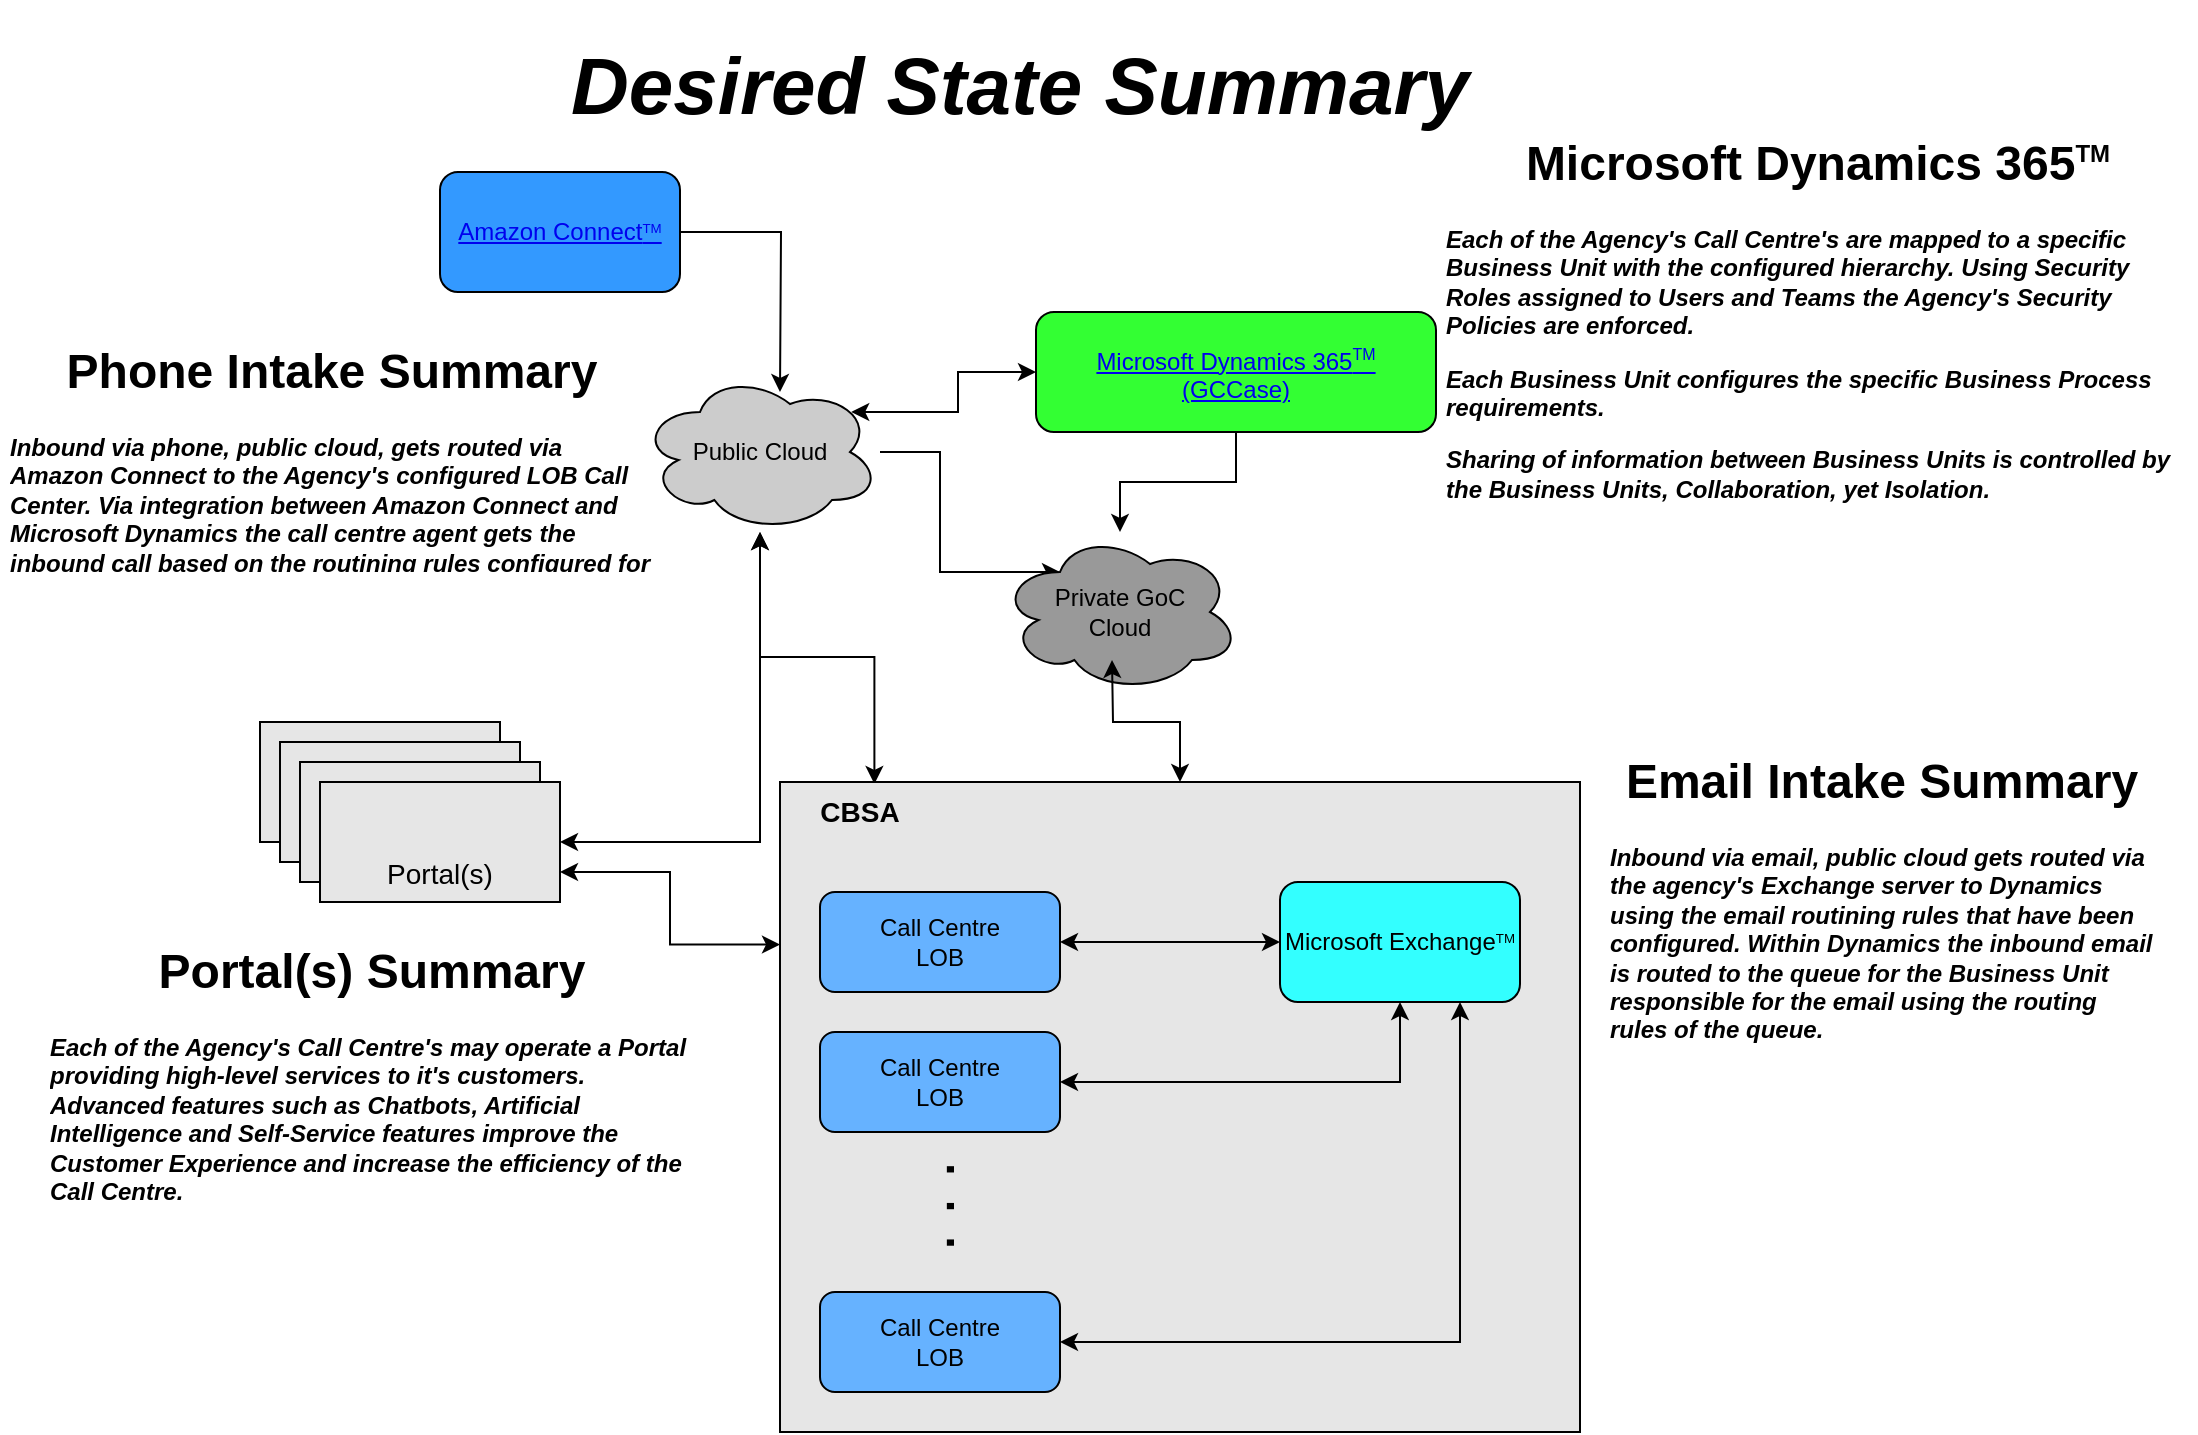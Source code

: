 <mxfile version="14.9.2" type="device"><diagram id="m71Z48oR1Y_u7vaLb84_" name="Page-1"><mxGraphModel dx="1117" dy="876" grid="1" gridSize="10" guides="1" tooltips="1" connect="1" arrows="1" fold="1" page="1" pageScale="1" pageWidth="1100" pageHeight="850" math="0" shadow="0"><root><mxCell id="0"/><mxCell id="1" parent="0"/><mxCell id="Eo9a_L9-U9a4IA_FUDGa-7" style="edgeStyle=orthogonalEdgeStyle;rounded=0;orthogonalLoop=1;jettySize=auto;html=1;entryX=0.25;entryY=0.25;entryDx=0;entryDy=0;entryPerimeter=0;" edge="1" parent="1" source="Eo9a_L9-U9a4IA_FUDGa-1" target="Eo9a_L9-U9a4IA_FUDGa-5"><mxGeometry relative="1" as="geometry"/></mxCell><mxCell id="Eo9a_L9-U9a4IA_FUDGa-32" style="edgeStyle=orthogonalEdgeStyle;rounded=0;orthogonalLoop=1;jettySize=auto;html=1;entryX=0.118;entryY=0.003;entryDx=0;entryDy=0;entryPerimeter=0;startArrow=classic;startFill=1;" edge="1" parent="1" source="Eo9a_L9-U9a4IA_FUDGa-1" target="Eo9a_L9-U9a4IA_FUDGa-8"><mxGeometry relative="1" as="geometry"/></mxCell><mxCell id="Eo9a_L9-U9a4IA_FUDGa-1" value="Public Cloud" style="ellipse;shape=cloud;whiteSpace=wrap;html=1;fillColor=#CCCCCC;" vertex="1" parent="1"><mxGeometry x="330" y="220" width="120" height="80" as="geometry"/></mxCell><mxCell id="Eo9a_L9-U9a4IA_FUDGa-3" style="edgeStyle=orthogonalEdgeStyle;rounded=0;orthogonalLoop=1;jettySize=auto;html=1;" edge="1" parent="1" source="Eo9a_L9-U9a4IA_FUDGa-2"><mxGeometry relative="1" as="geometry"><mxPoint x="400" y="230" as="targetPoint"/></mxGeometry></mxCell><mxCell id="Eo9a_L9-U9a4IA_FUDGa-2" value="&lt;a href=&quot;https://docs.aws.amazon.com/connect/latest/adminguide/what-is-amazon-connect.html&quot;&gt;Amazon Connect&lt;span style=&quot;font-size: 8px&quot;&gt;&lt;sup&gt;TM&lt;/sup&gt;&lt;/span&gt;&lt;/a&gt;" style="rounded=1;whiteSpace=wrap;html=1;fillColor=#3399FF;" vertex="1" parent="1"><mxGeometry x="230" y="120" width="120" height="60" as="geometry"/></mxCell><mxCell id="Eo9a_L9-U9a4IA_FUDGa-6" style="edgeStyle=orthogonalEdgeStyle;rounded=0;orthogonalLoop=1;jettySize=auto;html=1;" edge="1" parent="1" source="Eo9a_L9-U9a4IA_FUDGa-4" target="Eo9a_L9-U9a4IA_FUDGa-5"><mxGeometry relative="1" as="geometry"/></mxCell><mxCell id="Eo9a_L9-U9a4IA_FUDGa-26" style="edgeStyle=orthogonalEdgeStyle;rounded=0;orthogonalLoop=1;jettySize=auto;html=1;entryX=0.88;entryY=0.25;entryDx=0;entryDy=0;entryPerimeter=0;startArrow=classic;startFill=1;" edge="1" parent="1" source="Eo9a_L9-U9a4IA_FUDGa-4" target="Eo9a_L9-U9a4IA_FUDGa-1"><mxGeometry relative="1" as="geometry"/></mxCell><mxCell id="Eo9a_L9-U9a4IA_FUDGa-4" value="&lt;a href=&quot;https://dynamics.microsoft.com/en-ca/customer-service/overview/&quot;&gt;Microsoft Dynamics 365&lt;sup&gt;&lt;font style=&quot;font-size: 8px&quot;&gt;TM&lt;/font&gt;&lt;/sup&gt;&lt;br&gt;(GCCase)&lt;/a&gt;" style="rounded=1;whiteSpace=wrap;html=1;fillColor=#33FF33;" vertex="1" parent="1"><mxGeometry x="528" y="190" width="200" height="60" as="geometry"/></mxCell><mxCell id="Eo9a_L9-U9a4IA_FUDGa-5" value="Private GoC&lt;br&gt;Cloud" style="ellipse;shape=cloud;whiteSpace=wrap;html=1;fillColor=#999999;" vertex="1" parent="1"><mxGeometry x="510" y="300" width="120" height="80" as="geometry"/></mxCell><mxCell id="Eo9a_L9-U9a4IA_FUDGa-8" value="" style="rounded=0;whiteSpace=wrap;html=1;fillColor=#E6E6E6;" vertex="1" parent="1"><mxGeometry x="400" y="425" width="400" height="325" as="geometry"/></mxCell><mxCell id="Eo9a_L9-U9a4IA_FUDGa-10" value="&lt;b&gt;&lt;font style=&quot;font-size: 14px&quot;&gt;CBSA&lt;/font&gt;&lt;/b&gt;" style="text;html=1;strokeColor=none;fillColor=none;align=center;verticalAlign=middle;whiteSpace=wrap;rounded=0;" vertex="1" parent="1"><mxGeometry x="420" y="430" width="40" height="20" as="geometry"/></mxCell><mxCell id="Eo9a_L9-U9a4IA_FUDGa-13" style="edgeStyle=orthogonalEdgeStyle;rounded=0;orthogonalLoop=1;jettySize=auto;html=1;entryX=0;entryY=0.5;entryDx=0;entryDy=0;startArrow=classic;startFill=1;" edge="1" parent="1" source="Eo9a_L9-U9a4IA_FUDGa-11" target="Eo9a_L9-U9a4IA_FUDGa-12"><mxGeometry relative="1" as="geometry"/></mxCell><mxCell id="Eo9a_L9-U9a4IA_FUDGa-11" value="Call Centre&lt;br&gt;LOB" style="rounded=1;whiteSpace=wrap;html=1;fillColor=#66B2FF;" vertex="1" parent="1"><mxGeometry x="420" y="480" width="120" height="50" as="geometry"/></mxCell><mxCell id="Eo9a_L9-U9a4IA_FUDGa-27" style="edgeStyle=orthogonalEdgeStyle;rounded=0;orthogonalLoop=1;jettySize=auto;html=1;entryX=0.8;entryY=0.8;entryDx=0;entryDy=0;entryPerimeter=0;startArrow=classic;startFill=1;" edge="1" parent="1" source="Eo9a_L9-U9a4IA_FUDGa-8"><mxGeometry relative="1" as="geometry"><mxPoint x="610" y="505" as="sourcePoint"/><mxPoint x="566" y="364" as="targetPoint"/></mxGeometry></mxCell><mxCell id="Eo9a_L9-U9a4IA_FUDGa-12" value="Microsoft Exchange&lt;font style=&quot;font-size: 8px&quot;&gt;&lt;sup&gt;TM&lt;/sup&gt;&lt;/font&gt;" style="rounded=1;whiteSpace=wrap;html=1;fillColor=#33FFFF;" vertex="1" parent="1"><mxGeometry x="650" y="475" width="120" height="60" as="geometry"/></mxCell><mxCell id="Eo9a_L9-U9a4IA_FUDGa-16" style="edgeStyle=orthogonalEdgeStyle;rounded=0;orthogonalLoop=1;jettySize=auto;html=1;startArrow=classic;startFill=1;entryX=0.5;entryY=1;entryDx=0;entryDy=0;" edge="1" parent="1" source="Eo9a_L9-U9a4IA_FUDGa-14" target="Eo9a_L9-U9a4IA_FUDGa-12"><mxGeometry relative="1" as="geometry"><mxPoint x="790" y="510" as="targetPoint"/></mxGeometry></mxCell><mxCell id="Eo9a_L9-U9a4IA_FUDGa-14" value="Call Centre&lt;br&gt;LOB" style="rounded=1;whiteSpace=wrap;html=1;fillColor=#66B2FF;" vertex="1" parent="1"><mxGeometry x="420" y="550" width="120" height="50" as="geometry"/></mxCell><mxCell id="Eo9a_L9-U9a4IA_FUDGa-28" style="edgeStyle=orthogonalEdgeStyle;rounded=0;orthogonalLoop=1;jettySize=auto;html=1;entryX=0.75;entryY=1;entryDx=0;entryDy=0;startArrow=classic;startFill=1;" edge="1" parent="1" source="Eo9a_L9-U9a4IA_FUDGa-17" target="Eo9a_L9-U9a4IA_FUDGa-12"><mxGeometry relative="1" as="geometry"/></mxCell><mxCell id="Eo9a_L9-U9a4IA_FUDGa-17" value="Call Centre&lt;br&gt;LOB" style="rounded=1;whiteSpace=wrap;html=1;fillColor=#66B2FF;" vertex="1" parent="1"><mxGeometry x="420" y="680" width="120" height="50" as="geometry"/></mxCell><mxCell id="Eo9a_L9-U9a4IA_FUDGa-24" value="&lt;font style=&quot;font-size: 33px&quot;&gt;. . .&lt;/font&gt;" style="text;html=1;strokeColor=none;fillColor=none;align=center;verticalAlign=middle;whiteSpace=wrap;rounded=0;rotation=-90;" vertex="1" parent="1"><mxGeometry x="430" y="627" width="90" height="20" as="geometry"/></mxCell><mxCell id="Eo9a_L9-U9a4IA_FUDGa-29" value="&lt;h1 style=&quot;text-align: center&quot;&gt;Email Intake Summary&lt;/h1&gt;&lt;p&gt;&lt;b&gt;&lt;i&gt;Inbound via email, public cloud gets routed via the agency's Exchange server to Dynamics using the email routining rules that have been configured. Within Dynamics the inbound email is routed to the queue for the Business Unit responsible for the email using the routing rules of the queue.&lt;/i&gt;&lt;/b&gt;&lt;/p&gt;" style="text;html=1;strokeColor=none;fillColor=none;spacing=5;spacingTop=-20;whiteSpace=wrap;overflow=hidden;rounded=0;" vertex="1" parent="1"><mxGeometry x="810" y="405" width="280" height="215" as="geometry"/></mxCell><mxCell id="Eo9a_L9-U9a4IA_FUDGa-30" value="&lt;h1 style=&quot;text-align: center&quot;&gt;Phone Intake Summary&lt;/h1&gt;&lt;p&gt;&lt;b&gt;&lt;i&gt;Inbound via phone, public cloud, gets routed via Amazon Connect to the Agency's configured LOB Call Center. Via integration between Amazon Connect and Microsoft Dynamics the call centre agent gets the inbound call based on the routining rules configured for the LOB queue.&lt;/i&gt;&lt;/b&gt;&lt;/p&gt;" style="text;html=1;strokeColor=none;fillColor=none;spacing=5;spacingTop=-20;whiteSpace=wrap;overflow=hidden;rounded=0;" vertex="1" parent="1"><mxGeometry x="10" y="200" width="330" height="120" as="geometry"/></mxCell><mxCell id="Eo9a_L9-U9a4IA_FUDGa-33" value="&lt;i&gt;&lt;font style=&quot;font-size: 40px&quot;&gt;Desired State Summary&lt;/font&gt;&lt;/i&gt;" style="text;html=1;strokeColor=none;fillColor=none;align=center;verticalAlign=middle;whiteSpace=wrap;rounded=0;fontSize=60;fontStyle=1" vertex="1" parent="1"><mxGeometry x="160" y="60" width="720" height="20" as="geometry"/></mxCell><mxCell id="Eo9a_L9-U9a4IA_FUDGa-34" value="&lt;h1 style=&quot;text-align: center&quot;&gt;Microsoft Dynamics 365&lt;sup&gt;&lt;font style=&quot;font-size: 12px&quot;&gt;TM&lt;/font&gt;&lt;/sup&gt;&lt;/h1&gt;&lt;p&gt;&lt;i&gt;&lt;b&gt;Each of the Agency's Call Centre's are mapped to a specific Business Unit with the configured hierarchy. Using Security Roles assigned to Users and Teams the Agency's Security Policies are enforced.&lt;/b&gt;&lt;/i&gt;&lt;/p&gt;&lt;p&gt;&lt;i&gt;&lt;b&gt;Each Business Unit configures the specific Business Process requirements.&amp;nbsp;&lt;/b&gt;&lt;/i&gt;&lt;/p&gt;&lt;p&gt;&lt;i&gt;&lt;b&gt;Sharing of information between Business Units is controlled by the Business Units, Collaboration, yet Isolation.&lt;/b&gt;&lt;/i&gt;&lt;/p&gt;" style="text;html=1;strokeColor=none;fillColor=none;spacing=5;spacingTop=-20;whiteSpace=wrap;overflow=hidden;rounded=0;" vertex="1" parent="1"><mxGeometry x="728" y="90" width="380" height="210" as="geometry"/></mxCell><mxCell id="Eo9a_L9-U9a4IA_FUDGa-37" value="&lt;font style=&quot;font-size: 14px&quot;&gt;Portal(s)&lt;/font&gt;" style="rounded=0;whiteSpace=wrap;html=1;fontSize=60;fillColor=#E6E6E6;" vertex="1" parent="1"><mxGeometry x="140" y="395" width="120" height="60" as="geometry"/></mxCell><mxCell id="Eo9a_L9-U9a4IA_FUDGa-39" value="&lt;font style=&quot;font-size: 14px&quot;&gt;Portal(s)&lt;/font&gt;" style="rounded=0;whiteSpace=wrap;html=1;fontSize=60;fillColor=#E6E6E6;" vertex="1" parent="1"><mxGeometry x="150" y="405" width="120" height="60" as="geometry"/></mxCell><mxCell id="Eo9a_L9-U9a4IA_FUDGa-40" value="&lt;font style=&quot;font-size: 14px&quot;&gt;Portal(s)&lt;/font&gt;" style="rounded=0;whiteSpace=wrap;html=1;fontSize=60;fillColor=#E6E6E6;" vertex="1" parent="1"><mxGeometry x="160" y="415" width="120" height="60" as="geometry"/></mxCell><mxCell id="Eo9a_L9-U9a4IA_FUDGa-43" style="edgeStyle=orthogonalEdgeStyle;rounded=0;orthogonalLoop=1;jettySize=auto;html=1;fontSize=60;startArrow=classic;startFill=1;" edge="1" parent="1" source="Eo9a_L9-U9a4IA_FUDGa-41" target="Eo9a_L9-U9a4IA_FUDGa-1"><mxGeometry relative="1" as="geometry"/></mxCell><mxCell id="Eo9a_L9-U9a4IA_FUDGa-44" style="edgeStyle=orthogonalEdgeStyle;rounded=0;orthogonalLoop=1;jettySize=auto;html=1;exitX=1;exitY=0.75;exitDx=0;exitDy=0;entryX=0;entryY=0.25;entryDx=0;entryDy=0;fontSize=60;startArrow=classic;startFill=1;" edge="1" parent="1" source="Eo9a_L9-U9a4IA_FUDGa-41" target="Eo9a_L9-U9a4IA_FUDGa-8"><mxGeometry relative="1" as="geometry"/></mxCell><mxCell id="Eo9a_L9-U9a4IA_FUDGa-41" value="&lt;font style=&quot;font-size: 14px&quot;&gt;Portal(s)&lt;/font&gt;" style="rounded=0;whiteSpace=wrap;html=1;fontSize=60;fillColor=#E6E6E6;" vertex="1" parent="1"><mxGeometry x="170" y="425" width="120" height="60" as="geometry"/></mxCell><mxCell id="Eo9a_L9-U9a4IA_FUDGa-42" value="&lt;h1 style=&quot;text-align: center&quot;&gt;Portal(s) Summary&lt;/h1&gt;&lt;p&gt;&lt;b&gt;&lt;i&gt;Each of the Agency's Call Centre's may operate a Portal providing high-level services to it's customers. Advanced features such as Chatbots, Artificial Intelligence and Self-Service features improve the Customer Experience and increase the efficiency of the Call Centre.&amp;nbsp;&lt;/i&gt;&lt;/b&gt;&lt;/p&gt;" style="text;html=1;strokeColor=none;fillColor=none;spacing=5;spacingTop=-20;whiteSpace=wrap;overflow=hidden;rounded=0;" vertex="1" parent="1"><mxGeometry x="30" y="500" width="330" height="180" as="geometry"/></mxCell></root></mxGraphModel></diagram></mxfile>